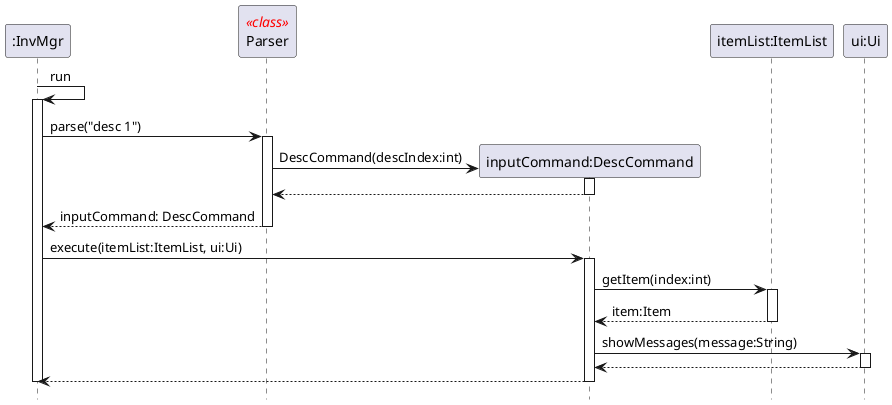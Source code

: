 @startuml
hide footbox
skinparam sequenceStereotypeFontColor red

Participant ":InvMgr" as InvMgr
Participant "Parser" as Parser <<class>>
Participant "inputCommand:DescCommand" as DescCommand
Participant "itemList:ItemList" as ItemList
Participant "ui:Ui" as Ui

InvMgr -> InvMgr: run
activate InvMgr
    InvMgr -> Parser: parse("desc 1")
    activate Parser
        create DescCommand
        Parser -> DescCommand: DescCommand(descIndex:int)
        activate DescCommand
            return

        return inputCommand: DescCommand

    InvMgr -> DescCommand: execute(itemList:ItemList, ui:Ui)
    activate DescCommand
        DescCommand -> ItemList: getItem(index:int)
        activate ItemList
            return item:Item

        DescCommand -> Ui: showMessages(message:String)
        activate Ui
            return

        return

deactivate InvMgr

@enduml
